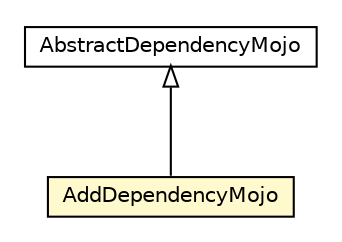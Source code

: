 #!/usr/local/bin/dot
#
# Class diagram 
# Generated by UMLGraph version R5_6-24-gf6e263 (http://www.umlgraph.org/)
#

digraph G {
	edge [fontname="Helvetica",fontsize=10,labelfontname="Helvetica",labelfontsize=10];
	node [fontname="Helvetica",fontsize=10,shape=plaintext];
	nodesep=0.25;
	ranksep=0.5;
	// fr.fastconnect.factory.tibco.bw.maven.source.AddDependencyMojo
	c1321 [label=<<table title="fr.fastconnect.factory.tibco.bw.maven.source.AddDependencyMojo" border="0" cellborder="1" cellspacing="0" cellpadding="2" port="p" bgcolor="lemonChiffon" href="./AddDependencyMojo.html">
		<tr><td><table border="0" cellspacing="0" cellpadding="1">
<tr><td align="center" balign="center"> AddDependencyMojo </td></tr>
		</table></td></tr>
		</table>>, URL="./AddDependencyMojo.html", fontname="Helvetica", fontcolor="black", fontsize=10.0];
	// fr.fastconnect.factory.tibco.bw.maven.source.AbstractDependencyMojo
	c1325 [label=<<table title="fr.fastconnect.factory.tibco.bw.maven.source.AbstractDependencyMojo" border="0" cellborder="1" cellspacing="0" cellpadding="2" port="p" href="./AbstractDependencyMojo.html">
		<tr><td><table border="0" cellspacing="0" cellpadding="1">
<tr><td align="center" balign="center"> AbstractDependencyMojo </td></tr>
		</table></td></tr>
		</table>>, URL="./AbstractDependencyMojo.html", fontname="Helvetica", fontcolor="black", fontsize=10.0];
	//fr.fastconnect.factory.tibco.bw.maven.source.AddDependencyMojo extends fr.fastconnect.factory.tibco.bw.maven.source.AbstractDependencyMojo
	c1325:p -> c1321:p [dir=back,arrowtail=empty];
}

